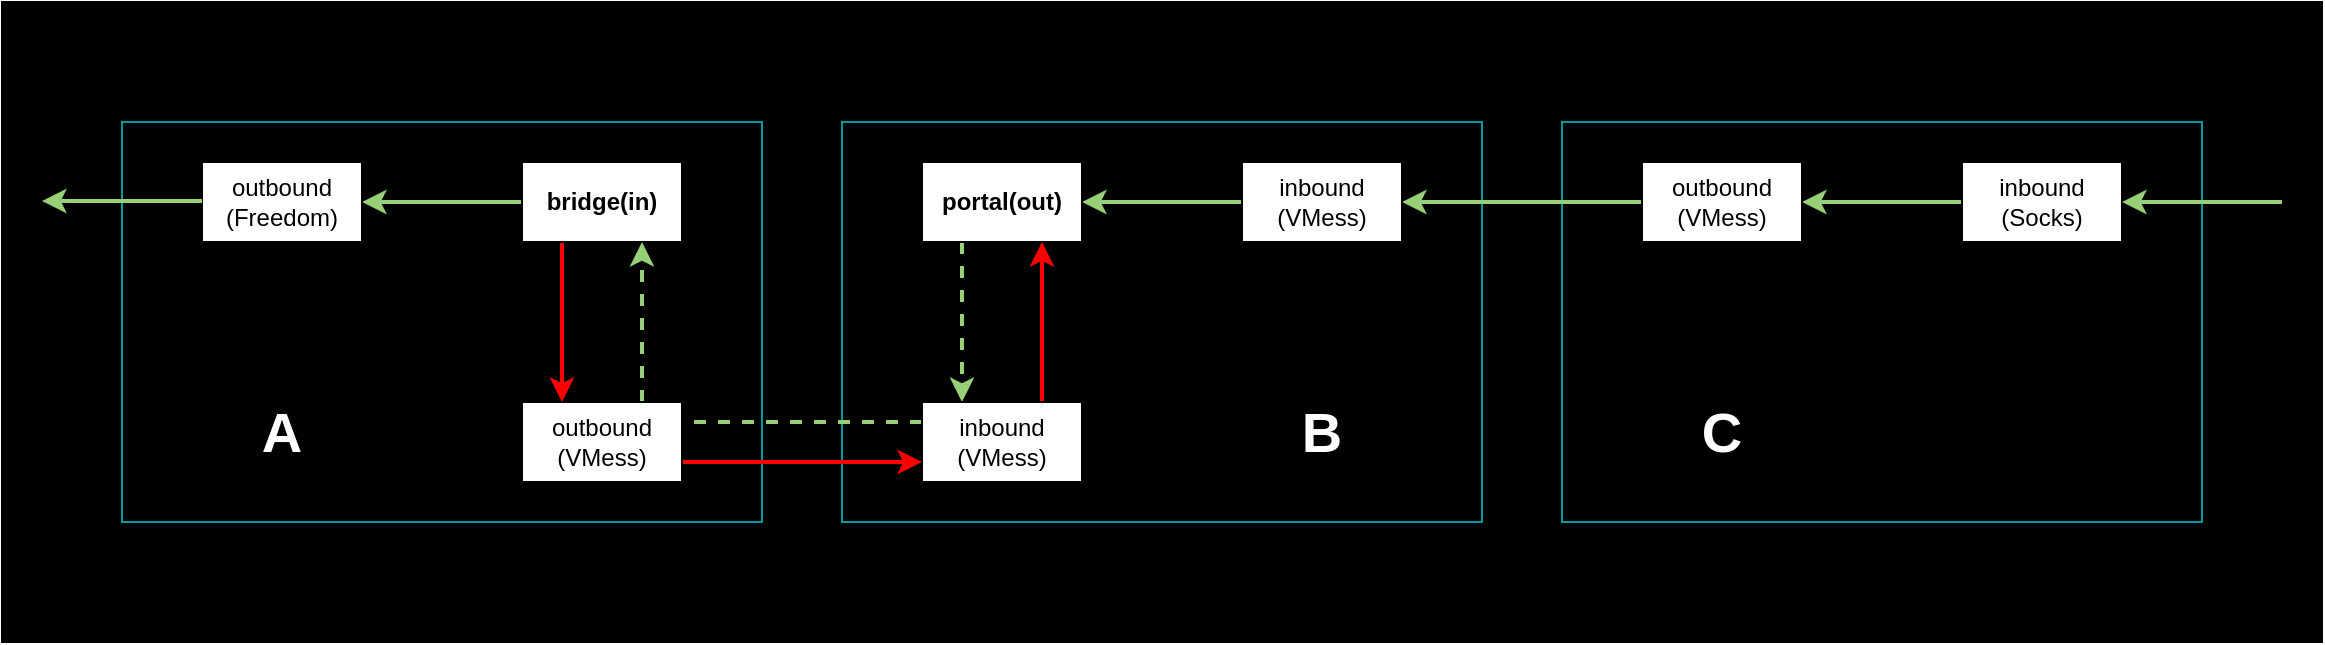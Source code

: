 <mxfile version="21.2.1" type="github">
  <diagram name="Page-1" id="jqsyt9EHRXpoQDLmxjBp">
    <mxGraphModel dx="1818" dy="692" grid="1" gridSize="10" guides="1" tooltips="1" connect="1" arrows="1" fold="1" page="1" pageScale="1" pageWidth="850" pageHeight="1100" math="0" shadow="0">
      <root>
        <mxCell id="0" />
        <mxCell id="1" parent="0" />
        <mxCell id="a534_eSC-mC_fTymOxM4-30" value="" style="rounded=0;whiteSpace=wrap;html=1;fillColor=#000000;" vertex="1" parent="1">
          <mxGeometry x="-180" width="1160" height="320" as="geometry" />
        </mxCell>
        <mxCell id="a534_eSC-mC_fTymOxM4-24" value="" style="rounded=0;whiteSpace=wrap;html=1;fillColor=none;strokeColor=#009999;" vertex="1" parent="1">
          <mxGeometry x="-120" y="60" width="320" height="200" as="geometry" />
        </mxCell>
        <mxCell id="a534_eSC-mC_fTymOxM4-25" value="" style="rounded=0;whiteSpace=wrap;html=1;fillColor=none;strokeColor=#009999;" vertex="1" parent="1">
          <mxGeometry x="240" y="60" width="320" height="200" as="geometry" />
        </mxCell>
        <mxCell id="a534_eSC-mC_fTymOxM4-26" value="" style="rounded=0;whiteSpace=wrap;html=1;fillColor=none;strokeColor=#009999;" vertex="1" parent="1">
          <mxGeometry x="600" y="60" width="320" height="200" as="geometry" />
        </mxCell>
        <mxCell id="a534_eSC-mC_fTymOxM4-12" style="edgeStyle=orthogonalEdgeStyle;rounded=0;orthogonalLoop=1;jettySize=auto;html=1;exitX=0;exitY=0.5;exitDx=0;exitDy=0;strokeWidth=2;strokeColor=#97D077;" edge="1" parent="1" source="a534_eSC-mC_fTymOxM4-1" target="a534_eSC-mC_fTymOxM4-2">
          <mxGeometry relative="1" as="geometry" />
        </mxCell>
        <mxCell id="a534_eSC-mC_fTymOxM4-1" value="inbound&lt;br&gt;(Socks)" style="rounded=0;whiteSpace=wrap;html=1;" vertex="1" parent="1">
          <mxGeometry x="800" y="80" width="80" height="40" as="geometry" />
        </mxCell>
        <mxCell id="a534_eSC-mC_fTymOxM4-13" style="edgeStyle=orthogonalEdgeStyle;rounded=0;orthogonalLoop=1;jettySize=auto;html=1;exitX=0;exitY=0.5;exitDx=0;exitDy=0;entryX=1;entryY=0.5;entryDx=0;entryDy=0;strokeWidth=2;strokeColor=#97D077;" edge="1" parent="1" source="a534_eSC-mC_fTymOxM4-2" target="a534_eSC-mC_fTymOxM4-3">
          <mxGeometry relative="1" as="geometry" />
        </mxCell>
        <mxCell id="a534_eSC-mC_fTymOxM4-2" value="outbound&lt;br&gt;(VMess)" style="rounded=0;whiteSpace=wrap;html=1;" vertex="1" parent="1">
          <mxGeometry x="640" y="80" width="80" height="40" as="geometry" />
        </mxCell>
        <mxCell id="a534_eSC-mC_fTymOxM4-14" style="edgeStyle=orthogonalEdgeStyle;rounded=0;orthogonalLoop=1;jettySize=auto;html=1;exitX=0;exitY=0.5;exitDx=0;exitDy=0;entryX=1;entryY=0.5;entryDx=0;entryDy=0;strokeWidth=2;strokeColor=#97D077;" edge="1" parent="1" source="a534_eSC-mC_fTymOxM4-3" target="a534_eSC-mC_fTymOxM4-4">
          <mxGeometry relative="1" as="geometry" />
        </mxCell>
        <mxCell id="a534_eSC-mC_fTymOxM4-3" value="inbound&lt;br&gt;(VMess)" style="rounded=0;whiteSpace=wrap;html=1;" vertex="1" parent="1">
          <mxGeometry x="440" y="80" width="80" height="40" as="geometry" />
        </mxCell>
        <mxCell id="a534_eSC-mC_fTymOxM4-15" style="edgeStyle=orthogonalEdgeStyle;rounded=0;orthogonalLoop=1;jettySize=auto;html=1;exitX=0.25;exitY=1;exitDx=0;exitDy=0;entryX=0.25;entryY=0;entryDx=0;entryDy=0;strokeWidth=2;strokeColor=#97D077;dashed=1;" edge="1" parent="1" source="a534_eSC-mC_fTymOxM4-4" target="a534_eSC-mC_fTymOxM4-5">
          <mxGeometry relative="1" as="geometry" />
        </mxCell>
        <mxCell id="a534_eSC-mC_fTymOxM4-4" value="portal(out)" style="rounded=0;whiteSpace=wrap;html=1;fontStyle=1" vertex="1" parent="1">
          <mxGeometry x="280" y="80" width="80" height="40" as="geometry" />
        </mxCell>
        <mxCell id="a534_eSC-mC_fTymOxM4-16" style="edgeStyle=orthogonalEdgeStyle;rounded=0;orthogonalLoop=1;jettySize=auto;html=1;exitX=0.75;exitY=0;exitDx=0;exitDy=0;entryX=0.75;entryY=1;entryDx=0;entryDy=0;strokeWidth=2;strokeColor=#FF0000;" edge="1" parent="1" source="a534_eSC-mC_fTymOxM4-5" target="a534_eSC-mC_fTymOxM4-4">
          <mxGeometry relative="1" as="geometry" />
        </mxCell>
        <mxCell id="a534_eSC-mC_fTymOxM4-20" style="edgeStyle=orthogonalEdgeStyle;rounded=0;orthogonalLoop=1;jettySize=auto;html=1;exitX=0;exitY=0.25;exitDx=0;exitDy=0;entryX=1;entryY=0.25;entryDx=0;entryDy=0;endArrow=none;endFill=0;dashed=1;strokeColor=#97D077;strokeWidth=2;" edge="1" parent="1" source="a534_eSC-mC_fTymOxM4-5" target="a534_eSC-mC_fTymOxM4-7">
          <mxGeometry relative="1" as="geometry" />
        </mxCell>
        <mxCell id="a534_eSC-mC_fTymOxM4-5" value="inbound&lt;br&gt;(VMess)" style="rounded=0;whiteSpace=wrap;html=1;" vertex="1" parent="1">
          <mxGeometry x="280" y="200" width="80" height="40" as="geometry" />
        </mxCell>
        <mxCell id="a534_eSC-mC_fTymOxM4-18" style="edgeStyle=orthogonalEdgeStyle;rounded=0;orthogonalLoop=1;jettySize=auto;html=1;exitX=0.25;exitY=1;exitDx=0;exitDy=0;entryX=0.25;entryY=0;entryDx=0;entryDy=0;strokeWidth=2;strokeColor=#FF0000;" edge="1" parent="1" source="a534_eSC-mC_fTymOxM4-6" target="a534_eSC-mC_fTymOxM4-7">
          <mxGeometry relative="1" as="geometry" />
        </mxCell>
        <mxCell id="a534_eSC-mC_fTymOxM4-19" style="edgeStyle=orthogonalEdgeStyle;rounded=0;orthogonalLoop=1;jettySize=auto;html=1;exitX=0;exitY=0.5;exitDx=0;exitDy=0;entryX=1;entryY=0.5;entryDx=0;entryDy=0;strokeWidth=2;strokeColor=#97D077;" edge="1" parent="1" source="a534_eSC-mC_fTymOxM4-6" target="a534_eSC-mC_fTymOxM4-8">
          <mxGeometry relative="1" as="geometry" />
        </mxCell>
        <mxCell id="a534_eSC-mC_fTymOxM4-6" value="bridge(in)" style="rounded=0;whiteSpace=wrap;html=1;fontStyle=1" vertex="1" parent="1">
          <mxGeometry x="80" y="80" width="80" height="40" as="geometry" />
        </mxCell>
        <mxCell id="a534_eSC-mC_fTymOxM4-17" style="edgeStyle=orthogonalEdgeStyle;rounded=0;orthogonalLoop=1;jettySize=auto;html=1;exitX=0.75;exitY=0;exitDx=0;exitDy=0;entryX=0.75;entryY=1;entryDx=0;entryDy=0;dashed=1;strokeWidth=2;strokeColor=#97D077;" edge="1" parent="1" source="a534_eSC-mC_fTymOxM4-7" target="a534_eSC-mC_fTymOxM4-6">
          <mxGeometry relative="1" as="geometry" />
        </mxCell>
        <mxCell id="a534_eSC-mC_fTymOxM4-22" style="edgeStyle=orthogonalEdgeStyle;rounded=0;orthogonalLoop=1;jettySize=auto;html=1;exitX=1;exitY=0.75;exitDx=0;exitDy=0;entryX=0;entryY=0.75;entryDx=0;entryDy=0;strokeWidth=2;strokeColor=#FF0000;" edge="1" parent="1" source="a534_eSC-mC_fTymOxM4-7" target="a534_eSC-mC_fTymOxM4-5">
          <mxGeometry relative="1" as="geometry" />
        </mxCell>
        <mxCell id="a534_eSC-mC_fTymOxM4-7" value="outbound&lt;br&gt;(VMess)" style="rounded=0;whiteSpace=wrap;html=1;" vertex="1" parent="1">
          <mxGeometry x="80" y="200" width="80" height="40" as="geometry" />
        </mxCell>
        <mxCell id="a534_eSC-mC_fTymOxM4-8" value="outbound&lt;br style=&quot;border-color: var(--border-color);&quot;&gt;(Freedom)" style="rounded=0;whiteSpace=wrap;html=1;" vertex="1" parent="1">
          <mxGeometry x="-80" y="80" width="80" height="40" as="geometry" />
        </mxCell>
        <mxCell id="a534_eSC-mC_fTymOxM4-11" value="" style="endArrow=classic;html=1;rounded=0;entryX=1;entryY=0.5;entryDx=0;entryDy=0;strokeWidth=2;strokeColor=#97D077;" edge="1" parent="1" target="a534_eSC-mC_fTymOxM4-1">
          <mxGeometry width="50" height="50" relative="1" as="geometry">
            <mxPoint x="960" y="100" as="sourcePoint" />
            <mxPoint x="520" y="100" as="targetPoint" />
          </mxGeometry>
        </mxCell>
        <mxCell id="a534_eSC-mC_fTymOxM4-23" value="" style="endArrow=classic;html=1;rounded=0;entryX=1;entryY=0.5;entryDx=0;entryDy=0;strokeWidth=2;strokeColor=#97D077;" edge="1" parent="1">
          <mxGeometry width="50" height="50" relative="1" as="geometry">
            <mxPoint x="-80" y="99.5" as="sourcePoint" />
            <mxPoint x="-160" y="99.5" as="targetPoint" />
          </mxGeometry>
        </mxCell>
        <mxCell id="a534_eSC-mC_fTymOxM4-27" value="&lt;b&gt;&lt;font color=&quot;#ffffff&quot; style=&quot;font-size: 28px;&quot;&gt;A&lt;/font&gt;&lt;/b&gt;" style="text;html=1;strokeColor=none;fillColor=none;align=center;verticalAlign=middle;whiteSpace=wrap;rounded=0;" vertex="1" parent="1">
          <mxGeometry x="-70" y="200" width="60" height="30" as="geometry" />
        </mxCell>
        <mxCell id="a534_eSC-mC_fTymOxM4-28" value="&lt;b&gt;&lt;font color=&quot;#ffffff&quot; style=&quot;font-size: 28px;&quot;&gt;B&lt;/font&gt;&lt;/b&gt;" style="text;html=1;strokeColor=none;fillColor=none;align=center;verticalAlign=middle;whiteSpace=wrap;rounded=0;" vertex="1" parent="1">
          <mxGeometry x="450" y="200" width="60" height="30" as="geometry" />
        </mxCell>
        <mxCell id="a534_eSC-mC_fTymOxM4-29" value="&lt;b&gt;&lt;font color=&quot;#ffffff&quot; style=&quot;font-size: 28px;&quot;&gt;C&lt;/font&gt;&lt;/b&gt;" style="text;html=1;strokeColor=none;fillColor=none;align=center;verticalAlign=middle;whiteSpace=wrap;rounded=0;" vertex="1" parent="1">
          <mxGeometry x="650" y="200" width="60" height="30" as="geometry" />
        </mxCell>
      </root>
    </mxGraphModel>
  </diagram>
</mxfile>
